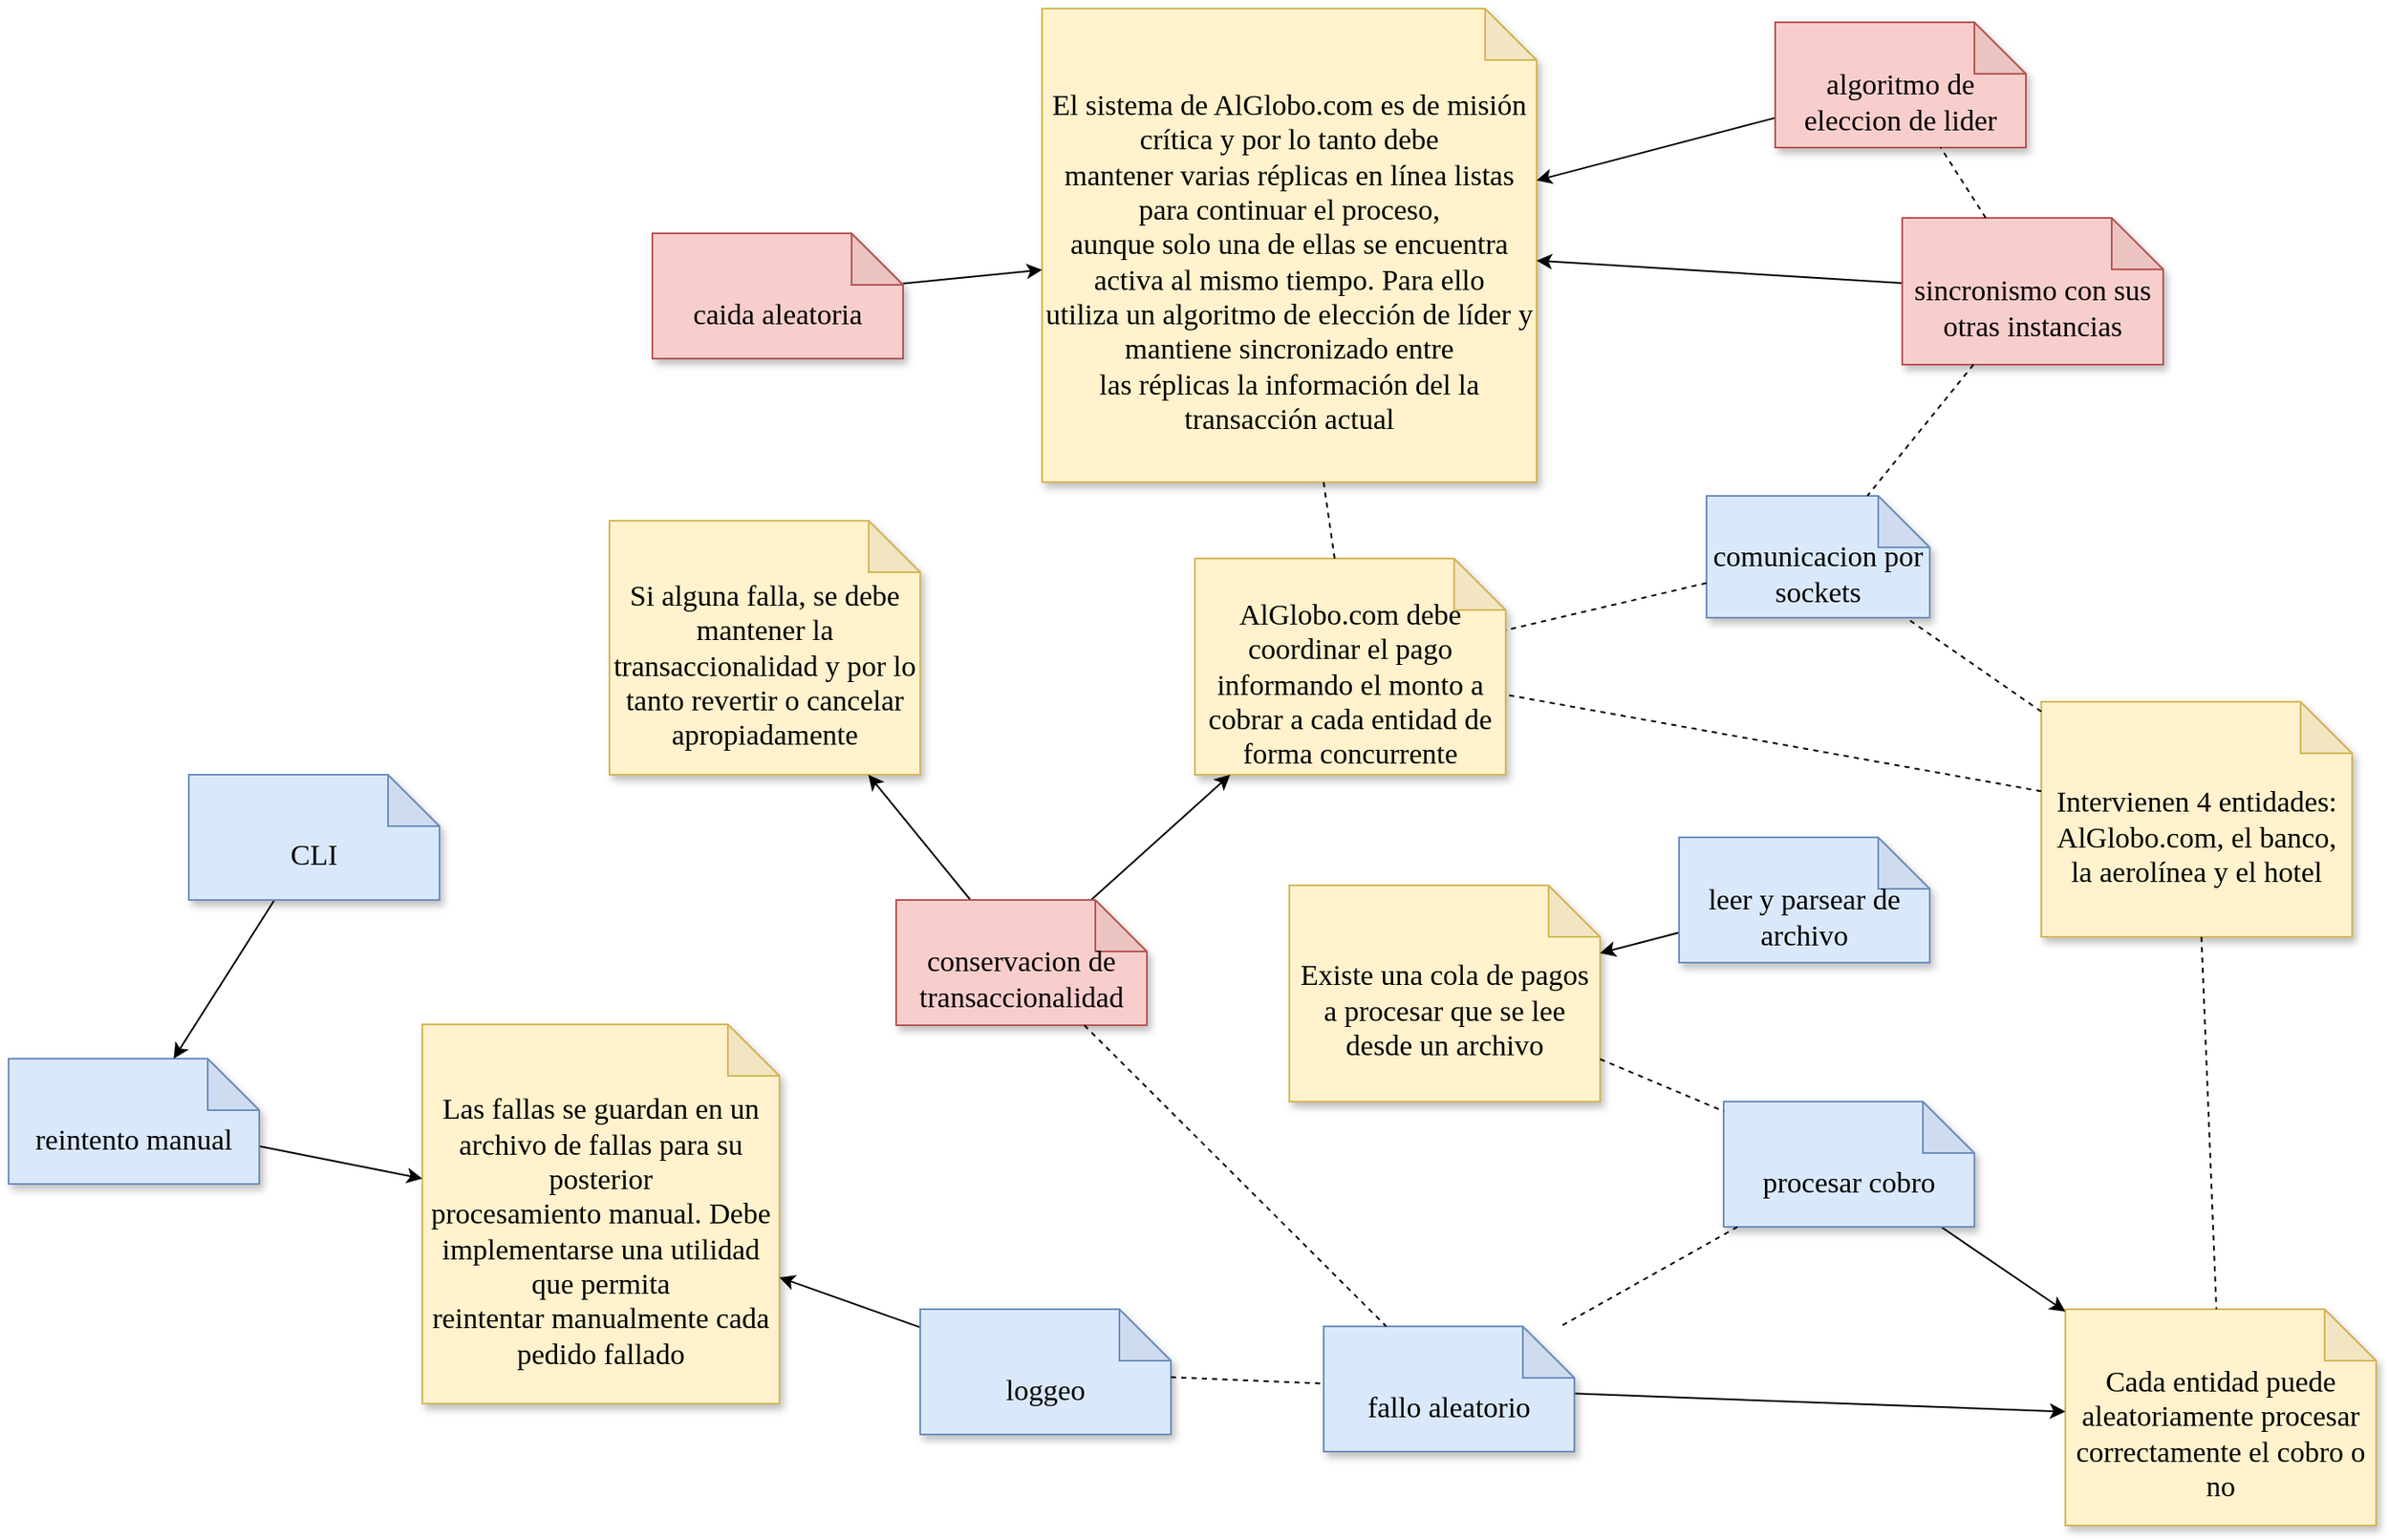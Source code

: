 <mxfile version="14.6.13" type="device"><diagram id="-i1oVx5ipeU0zJS-N9pA" name="Página-1"><mxGraphModel dx="3155" dy="1768" grid="0" gridSize="10" guides="1" tooltips="1" connect="1" arrows="1" fold="1" page="0" pageScale="1" pageWidth="827" pageHeight="1169" background="none" math="0" shadow="0"><root><mxCell id="0"/><mxCell id="1" parent="0"/><mxCell id="rxJ2Z8FzBRO4Whiaz3In-1" value="&lt;font style=&quot;font-size: 17px&quot;&gt;&lt;br&gt;&lt;font face=&quot;Comic Sans MS&quot; style=&quot;font-size: 17px&quot;&gt;Intervienen 4 entidades: AlGlobo.com, el banco, la aerolínea y el hotel&lt;/font&gt;&lt;/font&gt;" style="shape=note;whiteSpace=wrap;html=1;backgroundOutline=1;darkOpacity=0.05;shadow=1;sketch=0;fillColor=#fff2cc;strokeColor=#d6b656;" parent="1" vertex="1"><mxGeometry x="73" y="-313" width="181" height="137" as="geometry"/></mxCell><mxCell id="rxJ2Z8FzBRO4Whiaz3In-2" value="&lt;font face=&quot;Comic Sans MS&quot; style=&quot;font-size: 17px&quot;&gt;&lt;br&gt;Existe una cola de pagos a procesar que se lee desde un archivo&lt;/font&gt;" style="shape=note;whiteSpace=wrap;html=1;backgroundOutline=1;darkOpacity=0.05;shadow=1;sketch=0;fillColor=#fff2cc;strokeColor=#d6b656;" parent="1" vertex="1"><mxGeometry x="-365" y="-206" width="181" height="126" as="geometry"/></mxCell><mxCell id="rxJ2Z8FzBRO4Whiaz3In-4" value="&lt;font face=&quot;Comic Sans MS&quot; style=&quot;font-size: 17px&quot;&gt;&lt;font style=&quot;font-size: 17px&quot;&gt;&lt;br&gt;&lt;/font&gt;AlGlobo.com debe coordinar el pago informando el monto a cobrar a cada entidad de forma concurrente&lt;/font&gt;" style="shape=note;whiteSpace=wrap;html=1;backgroundOutline=1;darkOpacity=0.05;shadow=1;sketch=0;fillColor=#fff2cc;strokeColor=#d6b656;" parent="1" vertex="1"><mxGeometry x="-420" y="-396.5" width="181" height="126" as="geometry"/></mxCell><mxCell id="rxJ2Z8FzBRO4Whiaz3In-5" value="&lt;font face=&quot;Comic Sans MS&quot; style=&quot;font-size: 17px&quot;&gt;&lt;font style=&quot;font-size: 17px&quot;&gt;&lt;font style=&quot;font-size: 17px&quot;&gt;&lt;br&gt;&lt;/font&gt;&lt;/font&gt;Cada entidad puede aleatoriamente procesar correctamente el cobro o no&lt;/font&gt;&lt;font face=&quot;Comic Sans MS&quot; style=&quot;font-size: 17px&quot;&gt;&lt;br&gt;&lt;/font&gt;" style="shape=note;whiteSpace=wrap;html=1;backgroundOutline=1;darkOpacity=0.05;shadow=1;sketch=0;fillColor=#fff2cc;strokeColor=#d6b656;" parent="1" vertex="1"><mxGeometry x="87" y="41" width="181" height="126" as="geometry"/></mxCell><mxCell id="rxJ2Z8FzBRO4Whiaz3In-6" value="&lt;font style=&quot;font-size: 17px&quot; face=&quot;Comic Sans MS&quot;&gt;&lt;font style=&quot;font-size: 17px&quot;&gt;&lt;font style=&quot;font-size: 17px&quot;&gt;&lt;font style=&quot;font-size: 17px&quot;&gt;&lt;br&gt;&lt;/font&gt;&lt;/font&gt;&lt;/font&gt;Si alguna falla, se debe mantener la transaccionalidad y por lo tanto revertir o cancelar apropiadamente&lt;/font&gt;&lt;font face=&quot;Comic Sans MS&quot; style=&quot;font-size: 17px&quot;&gt;&lt;br&gt;&lt;/font&gt;" style="shape=note;whiteSpace=wrap;html=1;backgroundOutline=1;darkOpacity=0.05;shadow=1;sketch=0;fillColor=#fff2cc;strokeColor=#d6b656;" parent="1" vertex="1"><mxGeometry x="-761" y="-418.5" width="181" height="148" as="geometry"/></mxCell><mxCell id="rxJ2Z8FzBRO4Whiaz3In-7" value="&lt;font style=&quot;font-size: 17px&quot; face=&quot;Comic Sans MS&quot;&gt;&lt;font style=&quot;font-size: 17px&quot;&gt;&lt;font style=&quot;font-size: 17px&quot;&gt;&lt;font style=&quot;font-size: 17px&quot;&gt;&lt;font style=&quot;font-size: 17px&quot;&gt;&lt;font style=&quot;font-size: 17px&quot;&gt;&lt;br&gt;&lt;/font&gt;&lt;/font&gt;&lt;/font&gt;&lt;/font&gt;&lt;/font&gt;&lt;/font&gt;&lt;font style=&quot;font-size: 17px&quot; face=&quot;Comic Sans MS&quot;&gt;Las fallas se guardan en un archivo de fallas para su posterior &lt;br&gt;procesamiento manual. Debe implementarse una utilidad que permita &lt;br&gt;reintentar manualmente cada pedido fallado&lt;/font&gt;&lt;font face=&quot;Comic Sans MS&quot; style=&quot;font-size: 17px&quot;&gt;&lt;br&gt;&lt;/font&gt;" style="shape=note;whiteSpace=wrap;html=1;backgroundOutline=1;darkOpacity=0.05;shadow=1;sketch=0;fillColor=#fff2cc;strokeColor=#d6b656;" parent="1" vertex="1"><mxGeometry x="-870" y="-125" width="208" height="221" as="geometry"/></mxCell><mxCell id="rxJ2Z8FzBRO4Whiaz3In-8" value="&lt;font style=&quot;font-size: 17px&quot; face=&quot;Comic Sans MS&quot;&gt;&lt;font style=&quot;font-size: 17px&quot;&gt;&lt;font style=&quot;font-size: 17px&quot;&gt;&lt;font style=&quot;font-size: 17px&quot;&gt;&lt;font style=&quot;font-size: 17px&quot;&gt;&lt;font style=&quot;font-size: 17px&quot;&gt;&lt;br&gt;&lt;/font&gt;&lt;/font&gt;&lt;/font&gt;&lt;/font&gt;&lt;/font&gt;&lt;/font&gt;&lt;font style=&quot;font-size: 17px&quot; face=&quot;Comic Sans MS&quot;&gt;El sistema de AlGlobo.com es de misión crítica y por lo tanto debe &lt;br&gt;mantener varias réplicas en línea listas para continuar el proceso, &lt;br&gt;aunque solo una de ellas se encuentra activa al mismo tiempo. Para ello &lt;br&gt;utiliza un algoritmo de elección de líder y mantiene sincronizado entre &lt;br&gt;las réplicas la información del la transacción actual&lt;/font&gt;&lt;font face=&quot;Comic Sans MS&quot; style=&quot;font-size: 17px&quot;&gt;&lt;br&gt;&lt;/font&gt;" style="shape=note;whiteSpace=wrap;html=1;backgroundOutline=1;darkOpacity=0.05;shadow=1;sketch=0;fillColor=#fff2cc;strokeColor=#d6b656;" parent="1" vertex="1"><mxGeometry x="-509" y="-717" width="288" height="276" as="geometry"/></mxCell><mxCell id="rxJ2Z8FzBRO4Whiaz3In-11" style="edgeStyle=none;rounded=0;orthogonalLoop=1;jettySize=auto;html=1;" parent="1" source="rxJ2Z8FzBRO4Whiaz3In-9" target="rxJ2Z8FzBRO4Whiaz3In-2" edge="1"><mxGeometry relative="1" as="geometry"/></mxCell><mxCell id="rxJ2Z8FzBRO4Whiaz3In-9" value="&lt;font face=&quot;Comic Sans MS&quot; style=&quot;font-size: 17px&quot;&gt;&lt;br&gt;leer y parsear de archivo&lt;/font&gt;" style="shape=note;whiteSpace=wrap;html=1;backgroundOutline=1;darkOpacity=0.05;shadow=1;sketch=0;fillColor=#dae8fc;strokeColor=#6c8ebf;" parent="1" vertex="1"><mxGeometry x="-138" y="-234" width="146" height="73" as="geometry"/></mxCell><mxCell id="rxJ2Z8FzBRO4Whiaz3In-13" style="edgeStyle=none;rounded=0;orthogonalLoop=1;jettySize=auto;html=1;" parent="1" source="rxJ2Z8FzBRO4Whiaz3In-12" target="rxJ2Z8FzBRO4Whiaz3In-5" edge="1"><mxGeometry relative="1" as="geometry"><mxPoint x="-146" y="78" as="targetPoint"/></mxGeometry></mxCell><mxCell id="rxJ2Z8FzBRO4Whiaz3In-12" value="&lt;font face=&quot;Comic Sans MS&quot; style=&quot;font-size: 17px&quot;&gt;&lt;br&gt;fallo aleatorio&lt;/font&gt;" style="shape=note;whiteSpace=wrap;html=1;backgroundOutline=1;darkOpacity=0.05;shadow=1;sketch=0;fillColor=#dae8fc;strokeColor=#6c8ebf;" parent="1" vertex="1"><mxGeometry x="-345" y="51" width="146" height="73" as="geometry"/></mxCell><mxCell id="rxJ2Z8FzBRO4Whiaz3In-15" style="edgeStyle=none;rounded=0;orthogonalLoop=1;jettySize=auto;html=1;" parent="1" source="rxJ2Z8FzBRO4Whiaz3In-14" target="rxJ2Z8FzBRO4Whiaz3In-5" edge="1"><mxGeometry relative="1" as="geometry"><mxPoint x="-102" y="-11" as="targetPoint"/></mxGeometry></mxCell><mxCell id="rxJ2Z8FzBRO4Whiaz3In-14" value="&lt;font face=&quot;Comic Sans MS&quot; style=&quot;font-size: 17px&quot;&gt;&lt;br&gt;procesar cobro&lt;br&gt;&lt;/font&gt;" style="shape=note;whiteSpace=wrap;html=1;backgroundOutline=1;darkOpacity=0.05;shadow=1;sketch=0;fillColor=#dae8fc;strokeColor=#6c8ebf;" parent="1" vertex="1"><mxGeometry x="-112" y="-80" width="146" height="73" as="geometry"/></mxCell><mxCell id="rxJ2Z8FzBRO4Whiaz3In-19" style="edgeStyle=none;rounded=0;orthogonalLoop=1;jettySize=auto;html=1;" parent="1" source="rxJ2Z8FzBRO4Whiaz3In-16" target="rxJ2Z8FzBRO4Whiaz3In-7" edge="1"><mxGeometry relative="1" as="geometry"/></mxCell><mxCell id="rxJ2Z8FzBRO4Whiaz3In-16" value="&lt;font face=&quot;Comic Sans MS&quot; style=&quot;font-size: 17px&quot;&gt;&lt;br&gt;loggeo&lt;br&gt;&lt;/font&gt;" style="shape=note;whiteSpace=wrap;html=1;backgroundOutline=1;darkOpacity=0.05;shadow=1;sketch=0;fillColor=#dae8fc;strokeColor=#6c8ebf;" parent="1" vertex="1"><mxGeometry x="-580" y="41" width="146" height="73" as="geometry"/></mxCell><mxCell id="rxJ2Z8FzBRO4Whiaz3In-21" value="" style="endArrow=none;dashed=1;html=1;" parent="1" source="rxJ2Z8FzBRO4Whiaz3In-16" target="rxJ2Z8FzBRO4Whiaz3In-12" edge="1"><mxGeometry width="50" height="50" relative="1" as="geometry"><mxPoint x="-698" y="-20" as="sourcePoint"/><mxPoint x="-648" y="-70" as="targetPoint"/></mxGeometry></mxCell><mxCell id="rxJ2Z8FzBRO4Whiaz3In-23" style="edgeStyle=none;rounded=0;orthogonalLoop=1;jettySize=auto;html=1;" parent="1" source="rxJ2Z8FzBRO4Whiaz3In-22" target="rxJ2Z8FzBRO4Whiaz3In-7" edge="1"><mxGeometry relative="1" as="geometry"/></mxCell><mxCell id="rxJ2Z8FzBRO4Whiaz3In-22" value="&lt;font face=&quot;Comic Sans MS&quot; style=&quot;font-size: 17px&quot;&gt;&lt;br&gt;reintento manual&lt;br&gt;&lt;/font&gt;" style="shape=note;whiteSpace=wrap;html=1;backgroundOutline=1;darkOpacity=0.05;shadow=1;sketch=0;fillColor=#dae8fc;strokeColor=#6c8ebf;" parent="1" vertex="1"><mxGeometry x="-1111" y="-105" width="146" height="73" as="geometry"/></mxCell><mxCell id="rxJ2Z8FzBRO4Whiaz3In-25" style="edgeStyle=none;rounded=0;orthogonalLoop=1;jettySize=auto;html=1;" parent="1" source="rxJ2Z8FzBRO4Whiaz3In-24" target="rxJ2Z8FzBRO4Whiaz3In-6" edge="1"><mxGeometry relative="1" as="geometry"/></mxCell><mxCell id="rxJ2Z8FzBRO4Whiaz3In-30" style="edgeStyle=none;rounded=0;orthogonalLoop=1;jettySize=auto;html=1;" parent="1" source="rxJ2Z8FzBRO4Whiaz3In-24" target="rxJ2Z8FzBRO4Whiaz3In-4" edge="1"><mxGeometry relative="1" as="geometry"/></mxCell><mxCell id="rxJ2Z8FzBRO4Whiaz3In-24" value="&lt;font face=&quot;Comic Sans MS&quot; style=&quot;font-size: 17px&quot;&gt;&lt;br&gt;conservacion de transaccionalidad&lt;/font&gt;" style="shape=note;whiteSpace=wrap;html=1;backgroundOutline=1;darkOpacity=0.05;shadow=1;sketch=0;fillColor=#f8cecc;strokeColor=#b85450;" parent="1" vertex="1"><mxGeometry x="-594" y="-197.5" width="146" height="73" as="geometry"/></mxCell><mxCell id="rxJ2Z8FzBRO4Whiaz3In-27" value="" style="endArrow=none;dashed=1;html=1;" parent="1" source="rxJ2Z8FzBRO4Whiaz3In-24" target="rxJ2Z8FzBRO4Whiaz3In-12" edge="1"><mxGeometry width="50" height="50" relative="1" as="geometry"><mxPoint x="-504" y="77.427" as="sourcePoint"/><mxPoint x="-402" y="53.573" as="targetPoint"/></mxGeometry></mxCell><mxCell id="rxJ2Z8FzBRO4Whiaz3In-28" value="" style="endArrow=none;dashed=1;html=1;" parent="1" source="rxJ2Z8FzBRO4Whiaz3In-14" target="rxJ2Z8FzBRO4Whiaz3In-12" edge="1"><mxGeometry width="50" height="50" relative="1" as="geometry"><mxPoint x="-484.983" y="-99" as="sourcePoint"/><mxPoint x="-371.017" as="targetPoint"/></mxGeometry></mxCell><mxCell id="rxJ2Z8FzBRO4Whiaz3In-29" value="" style="endArrow=none;dashed=1;html=1;" parent="1" source="rxJ2Z8FzBRO4Whiaz3In-1" target="rxJ2Z8FzBRO4Whiaz3In-5" edge="1"><mxGeometry width="50" height="50" relative="1" as="geometry"><mxPoint x="-242.8" y="-60" as="sourcePoint"/><mxPoint x="-305.2" y="-8" as="targetPoint"/></mxGeometry></mxCell><mxCell id="rxJ2Z8FzBRO4Whiaz3In-31" value="" style="endArrow=none;dashed=1;html=1;" parent="1" source="rxJ2Z8FzBRO4Whiaz3In-1" target="rxJ2Z8FzBRO4Whiaz3In-4" edge="1"><mxGeometry width="50" height="50" relative="1" as="geometry"><mxPoint x="-242.8" y="-60" as="sourcePoint"/><mxPoint x="-305.2" y="-8" as="targetPoint"/></mxGeometry></mxCell><mxCell id="rxJ2Z8FzBRO4Whiaz3In-32" value="" style="endArrow=none;dashed=1;html=1;" parent="1" source="rxJ2Z8FzBRO4Whiaz3In-2" target="rxJ2Z8FzBRO4Whiaz3In-14" edge="1"><mxGeometry width="50" height="50" relative="1" as="geometry"><mxPoint x="55.337" y="-155.5" as="sourcePoint"/><mxPoint x="-4.357" y="7" as="targetPoint"/></mxGeometry></mxCell><mxCell id="rxJ2Z8FzBRO4Whiaz3In-34" style="edgeStyle=none;rounded=0;orthogonalLoop=1;jettySize=auto;html=1;" parent="1" source="rxJ2Z8FzBRO4Whiaz3In-33" target="rxJ2Z8FzBRO4Whiaz3In-8" edge="1"><mxGeometry relative="1" as="geometry"/></mxCell><mxCell id="rxJ2Z8FzBRO4Whiaz3In-33" value="&lt;font face=&quot;Comic Sans MS&quot; style=&quot;font-size: 17px&quot;&gt;&lt;br&gt;algoritmo de eleccion de lider&lt;/font&gt;" style="shape=note;whiteSpace=wrap;html=1;backgroundOutline=1;darkOpacity=0.05;shadow=1;sketch=0;fillColor=#f8cecc;strokeColor=#b85450;" parent="1" vertex="1"><mxGeometry x="-82" y="-709" width="146" height="73" as="geometry"/></mxCell><mxCell id="rxJ2Z8FzBRO4Whiaz3In-36" style="edgeStyle=none;rounded=0;orthogonalLoop=1;jettySize=auto;html=1;" parent="1" source="rxJ2Z8FzBRO4Whiaz3In-35" target="rxJ2Z8FzBRO4Whiaz3In-8" edge="1"><mxGeometry relative="1" as="geometry"/></mxCell><mxCell id="rxJ2Z8FzBRO4Whiaz3In-35" value="&lt;font face=&quot;Comic Sans MS&quot; style=&quot;font-size: 17px&quot;&gt;&lt;br&gt;sincronismo con sus otras instancias&lt;/font&gt;" style="shape=note;whiteSpace=wrap;html=1;backgroundOutline=1;darkOpacity=0.05;shadow=1;sketch=0;fillColor=#f8cecc;strokeColor=#b85450;" parent="1" vertex="1"><mxGeometry x="-8" y="-595" width="152" height="85.5" as="geometry"/></mxCell><mxCell id="rxJ2Z8FzBRO4Whiaz3In-38" style="edgeStyle=none;rounded=0;orthogonalLoop=1;jettySize=auto;html=1;" parent="1" source="rxJ2Z8FzBRO4Whiaz3In-37" target="rxJ2Z8FzBRO4Whiaz3In-8" edge="1"><mxGeometry relative="1" as="geometry"/></mxCell><mxCell id="rxJ2Z8FzBRO4Whiaz3In-37" value="&lt;font face=&quot;Comic Sans MS&quot; style=&quot;font-size: 17px&quot;&gt;&lt;br&gt;caida aleatoria&lt;/font&gt;" style="shape=note;whiteSpace=wrap;html=1;backgroundOutline=1;darkOpacity=0.05;shadow=1;sketch=0;fillColor=#f8cecc;strokeColor=#b85450;" parent="1" vertex="1"><mxGeometry x="-736" y="-586" width="146" height="73" as="geometry"/></mxCell><mxCell id="rxJ2Z8FzBRO4Whiaz3In-39" value="" style="endArrow=none;dashed=1;html=1;" parent="1" source="rxJ2Z8FzBRO4Whiaz3In-8" target="rxJ2Z8FzBRO4Whiaz3In-4" edge="1"><mxGeometry width="50" height="50" relative="1" as="geometry"><mxPoint x="-190.0" y="-372.838" as="sourcePoint"/><mxPoint x="-512" y="-503.662" as="targetPoint"/></mxGeometry></mxCell><mxCell id="rxJ2Z8FzBRO4Whiaz3In-40" value="&lt;font face=&quot;Comic Sans MS&quot; style=&quot;font-size: 17px&quot;&gt;&lt;br&gt;comunicacion por sockets&lt;/font&gt;" style="shape=note;whiteSpace=wrap;html=1;backgroundOutline=1;darkOpacity=0.05;shadow=1;sketch=0;fillColor=#dae8fc;strokeColor=#6c8ebf;" parent="1" vertex="1"><mxGeometry x="-122" y="-433" width="130" height="71" as="geometry"/></mxCell><mxCell id="rxJ2Z8FzBRO4Whiaz3In-42" value="" style="endArrow=none;dashed=1;html=1;" parent="1" source="rxJ2Z8FzBRO4Whiaz3In-35" target="rxJ2Z8FzBRO4Whiaz3In-40" edge="1"><mxGeometry width="50" height="50" relative="1" as="geometry"><mxPoint x="-335.045" y="-431" as="sourcePoint"/><mxPoint x="-328.61" y="-386.5" as="targetPoint"/></mxGeometry></mxCell><mxCell id="rxJ2Z8FzBRO4Whiaz3In-44" value="" style="endArrow=none;dashed=1;html=1;" parent="1" source="rxJ2Z8FzBRO4Whiaz3In-40" target="rxJ2Z8FzBRO4Whiaz3In-4" edge="1"><mxGeometry width="50" height="50" relative="1" as="geometry"><mxPoint x="-56.587" y="-537.5" as="sourcePoint"/><mxPoint x="-30.647" y="-431" as="targetPoint"/></mxGeometry></mxCell><mxCell id="rxJ2Z8FzBRO4Whiaz3In-45" value="" style="endArrow=none;dashed=1;html=1;" parent="1" source="rxJ2Z8FzBRO4Whiaz3In-1" target="rxJ2Z8FzBRO4Whiaz3In-40" edge="1"><mxGeometry width="50" height="50" relative="1" as="geometry"><mxPoint x="-115" y="-402.417" as="sourcePoint"/><mxPoint x="-229" y="-358.424" as="targetPoint"/></mxGeometry></mxCell><mxCell id="rxJ2Z8FzBRO4Whiaz3In-47" style="edgeStyle=none;rounded=0;orthogonalLoop=1;jettySize=auto;html=1;" parent="1" source="rxJ2Z8FzBRO4Whiaz3In-46" target="rxJ2Z8FzBRO4Whiaz3In-22" edge="1"><mxGeometry relative="1" as="geometry"/></mxCell><mxCell id="rxJ2Z8FzBRO4Whiaz3In-46" value="&lt;font face=&quot;Comic Sans MS&quot; style=&quot;font-size: 17px&quot;&gt;&lt;br&gt;CLI&lt;br&gt;&lt;/font&gt;" style="shape=note;whiteSpace=wrap;html=1;backgroundOutline=1;darkOpacity=0.05;shadow=1;sketch=0;fillColor=#dae8fc;strokeColor=#6c8ebf;" parent="1" vertex="1"><mxGeometry x="-1006" y="-270.5" width="146" height="73" as="geometry"/></mxCell><mxCell id="rxJ2Z8FzBRO4Whiaz3In-48" value="" style="endArrow=none;dashed=1;html=1;" parent="1" source="rxJ2Z8FzBRO4Whiaz3In-35" target="rxJ2Z8FzBRO4Whiaz3In-33" edge="1"><mxGeometry width="50" height="50" relative="1" as="geometry"><mxPoint x="67" y="-460.021" as="sourcePoint"/><mxPoint x="3.0" y="-437.933" as="targetPoint"/></mxGeometry></mxCell></root></mxGraphModel></diagram></mxfile>